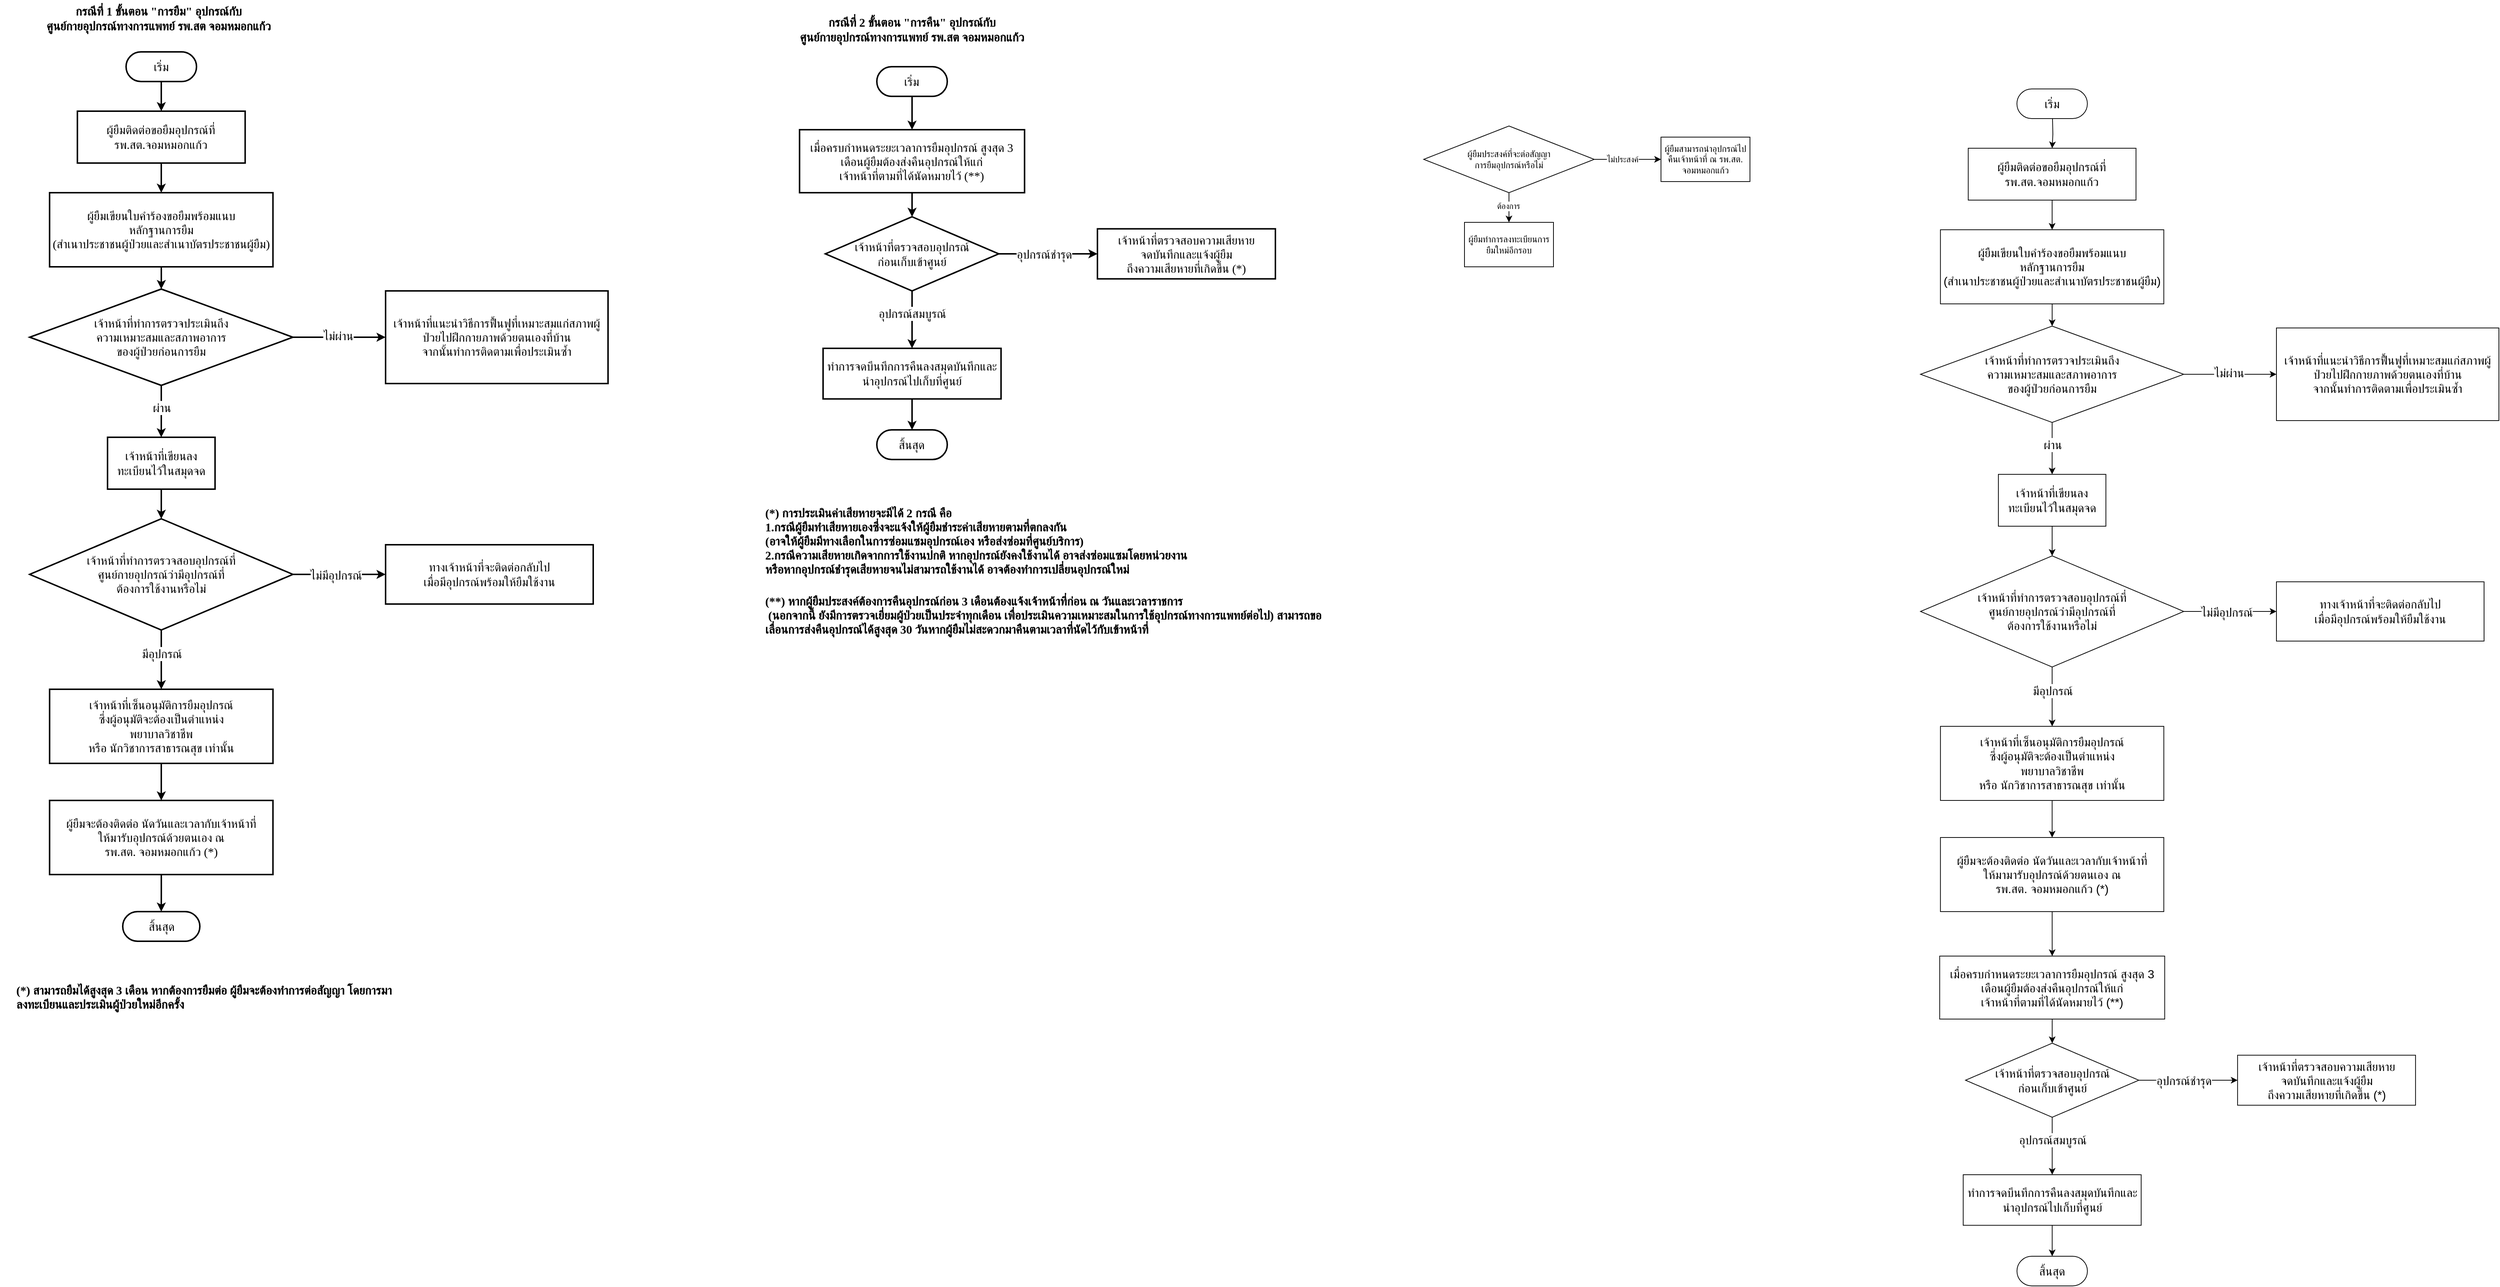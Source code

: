 <mxfile version="26.0.5">
  <diagram id="C5RBs43oDa-KdzZeNtuy" name="Page-1">
    <mxGraphModel dx="978" dy="527" grid="1" gridSize="10" guides="0" tooltips="1" connect="1" arrows="1" fold="1" page="1" pageScale="1" pageWidth="3937" pageHeight="3937" math="0" shadow="0">
      <root>
        <mxCell id="WIyWlLk6GJQsqaUBKTNV-0" />
        <mxCell id="WIyWlLk6GJQsqaUBKTNV-1" parent="WIyWlLk6GJQsqaUBKTNV-0" />
        <mxCell id="w91RFXMXkyerHTZb2JvK-15" value="" style="edgeStyle=orthogonalEdgeStyle;rounded=0;orthogonalLoop=1;jettySize=auto;html=1;spacing=2;fontSize=16;strokeWidth=2;fontStyle=0" parent="WIyWlLk6GJQsqaUBKTNV-1" source="w91RFXMXkyerHTZb2JvK-3" target="w91RFXMXkyerHTZb2JvK-6" edge="1">
          <mxGeometry relative="1" as="geometry" />
        </mxCell>
        <mxCell id="w91RFXMXkyerHTZb2JvK-3" value="&lt;font data-font-src=&quot;https://fonts.googleapis.com/css?family=Sarabun&quot; face=&quot;Sarabun&quot;&gt;&lt;span&gt;เริ่ม&lt;/span&gt;&lt;/font&gt;" style="html=1;dashed=0;whiteSpace=wrap;shape=mxgraph.dfd.start;fontSize=16;spacing=2;strokeWidth=2;fontStyle=0" parent="WIyWlLk6GJQsqaUBKTNV-1" vertex="1">
          <mxGeometry x="260.02" y="100" width="95" height="40" as="geometry" />
        </mxCell>
        <mxCell id="w91RFXMXkyerHTZb2JvK-16" value="" style="edgeStyle=orthogonalEdgeStyle;rounded=0;orthogonalLoop=1;jettySize=auto;html=1;spacing=2;fontSize=16;strokeWidth=2;fontStyle=0" parent="WIyWlLk6GJQsqaUBKTNV-1" source="w91RFXMXkyerHTZb2JvK-6" target="w91RFXMXkyerHTZb2JvK-7" edge="1">
          <mxGeometry relative="1" as="geometry" />
        </mxCell>
        <mxCell id="w91RFXMXkyerHTZb2JvK-6" value="&lt;font data-font-src=&quot;https://fonts.googleapis.com/css?family=Sarabun&quot; face=&quot;Sarabun&quot;&gt;&lt;span&gt;ผู้ยืมติดต่อขอยืมอุปกรณ์ที่&lt;/span&gt;&lt;/font&gt;&lt;div&gt;&lt;font data-font-src=&quot;https://fonts.googleapis.com/css?family=Sarabun&quot; face=&quot;Sarabun&quot;&gt;&lt;span&gt;รพ.สต.จอมหมอกแก้ว&lt;/span&gt;&lt;/font&gt;&lt;/div&gt;" style="rounded=0;whiteSpace=wrap;html=1;fontSize=16;spacing=2;strokeWidth=2;fontStyle=0" parent="WIyWlLk6GJQsqaUBKTNV-1" vertex="1">
          <mxGeometry x="194.37" y="180" width="226.25" height="70" as="geometry" />
        </mxCell>
        <mxCell id="w91RFXMXkyerHTZb2JvK-17" value="" style="edgeStyle=orthogonalEdgeStyle;rounded=0;orthogonalLoop=1;jettySize=auto;html=1;spacing=2;fontSize=16;strokeWidth=2;fontStyle=0" parent="WIyWlLk6GJQsqaUBKTNV-1" source="w91RFXMXkyerHTZb2JvK-7" target="w91RFXMXkyerHTZb2JvK-8" edge="1">
          <mxGeometry relative="1" as="geometry" />
        </mxCell>
        <mxCell id="w91RFXMXkyerHTZb2JvK-7" value="&lt;font data-font-src=&quot;https://fonts.googleapis.com/css?family=Sarabun&quot; face=&quot;Sarabun&quot;&gt;&lt;span&gt;ผู้ยืมเขียนใบคำร้องขอยืมพร้อมแนบ&lt;br&gt;หลักฐานการยืม&lt;/span&gt;&lt;/font&gt;&lt;div&gt;&lt;font data-font-src=&quot;https://fonts.googleapis.com/css?family=Sarabun&quot; face=&quot;Sarabun&quot;&gt;&lt;span&gt;(สำเนาประชาชนผู้ป่วยและสำเนาบัตรประชาชนผู้ยืม)&lt;/span&gt;&lt;/font&gt;&lt;/div&gt;" style="rounded=0;whiteSpace=wrap;html=1;fontSize=16;spacing=2;strokeWidth=2;fontStyle=0" parent="WIyWlLk6GJQsqaUBKTNV-1" vertex="1">
          <mxGeometry x="156.87" y="290" width="301.25" height="100" as="geometry" />
        </mxCell>
        <mxCell id="w91RFXMXkyerHTZb2JvK-18" value="" style="edgeStyle=orthogonalEdgeStyle;rounded=0;orthogonalLoop=1;jettySize=auto;html=1;spacing=2;fontSize=16;strokeWidth=2;fontStyle=0" parent="WIyWlLk6GJQsqaUBKTNV-1" source="w91RFXMXkyerHTZb2JvK-8" target="w91RFXMXkyerHTZb2JvK-9" edge="1">
          <mxGeometry relative="1" as="geometry" />
        </mxCell>
        <mxCell id="Gq7pANQXskhUeCgIyRuJ-11" value="&lt;span&gt;&lt;font data-font-src=&quot;https://fonts.googleapis.com/css?family=Sarabun&quot; face=&quot;Sarabun&quot;&gt;ผ่าน&lt;/font&gt;&lt;/span&gt;" style="edgeLabel;html=1;align=center;verticalAlign=middle;resizable=0;points=[];fontSize=16;spacing=2;fontStyle=0" parent="w91RFXMXkyerHTZb2JvK-18" vertex="1" connectable="0">
          <mxGeometry x="-0.466" y="1" relative="1" as="geometry">
            <mxPoint x="-1" y="11" as="offset" />
          </mxGeometry>
        </mxCell>
        <mxCell id="Gq7pANQXskhUeCgIyRuJ-9" value="" style="edgeStyle=orthogonalEdgeStyle;rounded=0;orthogonalLoop=1;jettySize=auto;html=1;spacing=2;fontSize=16;strokeWidth=2;fontStyle=0" parent="WIyWlLk6GJQsqaUBKTNV-1" source="w91RFXMXkyerHTZb2JvK-8" target="Gq7pANQXskhUeCgIyRuJ-8" edge="1">
          <mxGeometry relative="1" as="geometry" />
        </mxCell>
        <mxCell id="Gq7pANQXskhUeCgIyRuJ-10" value="&lt;font data-font-src=&quot;https://fonts.googleapis.com/css?family=Sarabun&quot; face=&quot;Sarabun&quot;&gt;&lt;span&gt;ไม่ผ่าน&lt;/span&gt;&lt;/font&gt;" style="edgeLabel;html=1;align=center;verticalAlign=middle;resizable=0;points=[];fontSize=16;spacing=2;fontStyle=0" parent="Gq7pANQXskhUeCgIyRuJ-9" vertex="1" connectable="0">
          <mxGeometry x="-0.021" y="2" relative="1" as="geometry">
            <mxPoint as="offset" />
          </mxGeometry>
        </mxCell>
        <mxCell id="w91RFXMXkyerHTZb2JvK-8" value="&lt;font data-font-src=&quot;https://fonts.googleapis.com/css?family=Sarabun&quot; face=&quot;Sarabun&quot;&gt;&lt;span&gt;เจ้าหน้าที่ทำการตรวจประเมินถึง&lt;br&gt;ความเหมาะสมและสภาพอาการ&lt;br&gt;ของผู้ป่วยก่อนการยืม&lt;/span&gt;&lt;/font&gt;" style="rhombus;whiteSpace=wrap;html=1;spacing=2;fontSize=16;strokeWidth=2;fontStyle=0" parent="WIyWlLk6GJQsqaUBKTNV-1" vertex="1">
          <mxGeometry x="130" y="420" width="355" height="130" as="geometry" />
        </mxCell>
        <mxCell id="w91RFXMXkyerHTZb2JvK-19" value="" style="edgeStyle=orthogonalEdgeStyle;rounded=0;orthogonalLoop=1;jettySize=auto;html=1;spacing=2;fontSize=16;strokeWidth=2;fontStyle=0" parent="WIyWlLk6GJQsqaUBKTNV-1" source="w91RFXMXkyerHTZb2JvK-9" target="w91RFXMXkyerHTZb2JvK-10" edge="1">
          <mxGeometry relative="1" as="geometry" />
        </mxCell>
        <mxCell id="w91RFXMXkyerHTZb2JvK-9" value="&lt;font data-font-src=&quot;https://fonts.googleapis.com/css?family=Sarabun&quot; face=&quot;Sarabun&quot;&gt;&lt;span&gt;เจ้าหน้าที่เขียนลงทะเบียนไว้ในสมุดจด&lt;/span&gt;&lt;/font&gt;" style="rounded=0;whiteSpace=wrap;html=1;spacing=2;fontSize=16;strokeWidth=2;fontStyle=0" parent="WIyWlLk6GJQsqaUBKTNV-1" vertex="1">
          <mxGeometry x="235.02" y="620" width="145" height="70" as="geometry" />
        </mxCell>
        <mxCell id="w91RFXMXkyerHTZb2JvK-20" value="" style="edgeStyle=orthogonalEdgeStyle;rounded=0;orthogonalLoop=1;jettySize=auto;html=1;spacing=2;fontSize=16;strokeWidth=2;fontStyle=0" parent="WIyWlLk6GJQsqaUBKTNV-1" source="w91RFXMXkyerHTZb2JvK-10" target="w91RFXMXkyerHTZb2JvK-11" edge="1">
          <mxGeometry relative="1" as="geometry" />
        </mxCell>
        <mxCell id="Gq7pANQXskhUeCgIyRuJ-12" value="&lt;font data-font-src=&quot;https://fonts.googleapis.com/css?family=Sarabun&quot; face=&quot;Sarabun&quot;&gt;&lt;span&gt;มีอุปกรณ์&lt;/span&gt;&lt;/font&gt;" style="edgeLabel;html=1;align=center;verticalAlign=middle;resizable=0;points=[];fontSize=16;spacing=2;fontStyle=0" parent="w91RFXMXkyerHTZb2JvK-20" vertex="1" connectable="0">
          <mxGeometry x="-0.207" relative="1" as="geometry">
            <mxPoint as="offset" />
          </mxGeometry>
        </mxCell>
        <mxCell id="Gq7pANQXskhUeCgIyRuJ-14" value="" style="edgeStyle=orthogonalEdgeStyle;rounded=0;orthogonalLoop=1;jettySize=auto;html=1;spacing=2;fontSize=16;strokeWidth=2;fontStyle=0" parent="WIyWlLk6GJQsqaUBKTNV-1" source="w91RFXMXkyerHTZb2JvK-10" target="Gq7pANQXskhUeCgIyRuJ-13" edge="1">
          <mxGeometry relative="1" as="geometry" />
        </mxCell>
        <mxCell id="Gq7pANQXskhUeCgIyRuJ-16" value="&lt;span&gt;&lt;font data-font-src=&quot;https://fonts.googleapis.com/css?family=Sarabun&quot; face=&quot;Sarabun&quot;&gt;ไม่มีอุปกรณ์&lt;/font&gt;&lt;/span&gt;" style="edgeLabel;html=1;align=center;verticalAlign=middle;resizable=0;points=[];fontSize=16;spacing=2;fontStyle=0" parent="Gq7pANQXskhUeCgIyRuJ-14" vertex="1" connectable="0">
          <mxGeometry x="-0.078" y="-1" relative="1" as="geometry">
            <mxPoint as="offset" />
          </mxGeometry>
        </mxCell>
        <mxCell id="w91RFXMXkyerHTZb2JvK-10" value="&lt;font data-font-src=&quot;https://fonts.googleapis.com/css?family=Sarabun&quot; face=&quot;Sarabun&quot;&gt;&lt;span&gt;เจ้าหน้าที่ทำการตรวจสอบอุปกรณ์ที่&lt;br&gt;ศูนย์กายอุปกรณ์ว่ามีอุปกรณ์ที่&lt;br&gt;ต้องการใช้งานหรือไม่&lt;/span&gt;&lt;/font&gt;" style="rhombus;whiteSpace=wrap;html=1;spacing=2;fontSize=16;strokeWidth=2;fontStyle=0" parent="WIyWlLk6GJQsqaUBKTNV-1" vertex="1">
          <mxGeometry x="130.02" y="730" width="355" height="150" as="geometry" />
        </mxCell>
        <mxCell id="w91RFXMXkyerHTZb2JvK-21" value="" style="edgeStyle=orthogonalEdgeStyle;rounded=0;orthogonalLoop=1;jettySize=auto;html=1;spacing=2;fontSize=16;strokeWidth=2;fontStyle=0" parent="WIyWlLk6GJQsqaUBKTNV-1" source="w91RFXMXkyerHTZb2JvK-11" target="w91RFXMXkyerHTZb2JvK-12" edge="1">
          <mxGeometry relative="1" as="geometry" />
        </mxCell>
        <mxCell id="w91RFXMXkyerHTZb2JvK-11" value="&lt;font data-font-src=&quot;https://fonts.googleapis.com/css?family=Sarabun&quot; face=&quot;Sarabun&quot;&gt;&lt;span&gt;เจ้าหน้าที่เซ็นอนุมัติการยืมอุปกรณ์&lt;br&gt;ซึ่งผู้อนุมัติจะต้องเป็นตำแหน่ง &lt;br&gt;พยาบาลวิชาชีพ&lt;br&gt;หรือ นักวิชาการสาธารณสุข เท่านั้น&lt;/span&gt;&lt;/font&gt;" style="rounded=0;whiteSpace=wrap;html=1;fontSize=16;spacing=2;strokeWidth=2;fontStyle=0" parent="WIyWlLk6GJQsqaUBKTNV-1" vertex="1">
          <mxGeometry x="156.89" y="960" width="301.25" height="100" as="geometry" />
        </mxCell>
        <mxCell id="w91RFXMXkyerHTZb2JvK-22" value="" style="edgeStyle=orthogonalEdgeStyle;rounded=0;orthogonalLoop=1;jettySize=auto;html=1;spacing=2;fontSize=16;strokeWidth=2;fontStyle=0" parent="WIyWlLk6GJQsqaUBKTNV-1" source="w91RFXMXkyerHTZb2JvK-12" target="w91RFXMXkyerHTZb2JvK-14" edge="1">
          <mxGeometry relative="1" as="geometry" />
        </mxCell>
        <mxCell id="w91RFXMXkyerHTZb2JvK-12" value="&lt;font data-font-src=&quot;https://fonts.googleapis.com/css?family=Sarabun&quot; face=&quot;Sarabun&quot;&gt;&lt;span&gt;ผู้ยืมจะต้องติดต่อ นัดวันและเวลากับเจ้าหน้าที่&lt;br&gt;ให้มารับอุปกรณ์ด้วยตนเอง ณ &lt;br&gt;รพ.สต. จอมหมอกแก้ว (*)&lt;/span&gt;&lt;/font&gt;" style="rounded=0;whiteSpace=wrap;html=1;fontSize=16;spacing=2;strokeWidth=2;fontStyle=0" parent="WIyWlLk6GJQsqaUBKTNV-1" vertex="1">
          <mxGeometry x="156.87" y="1110" width="301.25" height="100" as="geometry" />
        </mxCell>
        <mxCell id="w91RFXMXkyerHTZb2JvK-13" value="&lt;span style=&quot;font-size: 16px; font-style: normal; font-variant-ligatures: normal; font-variant-caps: normal; letter-spacing: normal; orphans: 2; text-align: center; text-indent: 0px; text-transform: none; widows: 2; word-spacing: 0px; -webkit-text-stroke-width: 0px; white-space: normal; text-decoration-thickness: initial; text-decoration-style: initial; text-decoration-color: initial; float: none; display: inline !important;&quot;&gt;&lt;font data-font-src=&quot;https://fonts.googleapis.com/css?family=Sarabun&quot; face=&quot;Sarabun&quot; style=&quot;&quot;&gt;&lt;b&gt;(*) สามารถยืมได้สูงสุด 3 เดือน หากต้องการยืมต่อ ผู้ยืมจะต้องทำการต่อสัญญา โดยการมาลงทะเบียนและประเมินผู้ป่วยใหม่อีกครั้ง&lt;/b&gt;&lt;/font&gt;&lt;/span&gt;" style="text;whiteSpace=wrap;html=1;" parent="WIyWlLk6GJQsqaUBKTNV-1" vertex="1">
          <mxGeometry x="110" y="1350" width="520" height="50" as="geometry" />
        </mxCell>
        <mxCell id="w91RFXMXkyerHTZb2JvK-14" value="&lt;font data-font-src=&quot;https://fonts.googleapis.com/css?family=Sarabun&quot; face=&quot;Sarabun&quot;&gt;&lt;span&gt;สิ้นสุด&lt;/span&gt;&lt;/font&gt;" style="html=1;dashed=0;whiteSpace=wrap;shape=mxgraph.dfd.start;spacing=2;fontSize=16;strokeWidth=2;fontStyle=0" parent="WIyWlLk6GJQsqaUBKTNV-1" vertex="1">
          <mxGeometry x="255.52" y="1260" width="104" height="40" as="geometry" />
        </mxCell>
        <mxCell id="w91RFXMXkyerHTZb2JvK-23" value="&lt;font style=&quot;font-size: 16px;&quot; data-font-src=&quot;https://fonts.googleapis.com/css?family=Sarabun&quot; face=&quot;Sarabun&quot;&gt;&lt;b style=&quot;&quot;&gt;กรณีที่ 1 ขั้นตอน &quot;การยืม&quot; อุปกรณ์กับ&lt;br&gt;ศูนย์กายอุปกรณ์ทางการแพทย์ รพ.สต จอมหมอกแก้ว&lt;/b&gt;&lt;/font&gt;" style="text;html=1;align=center;verticalAlign=middle;whiteSpace=wrap;rounded=0;" parent="WIyWlLk6GJQsqaUBKTNV-1" vertex="1">
          <mxGeometry x="90" y="30" width="427.51" height="50" as="geometry" />
        </mxCell>
        <mxCell id="Gq7pANQXskhUeCgIyRuJ-0" value="กรณีที่ 2 ขั้นตอน &quot;การคืน&quot; อุปกรณ์กับ&lt;br&gt;ศูนย์กายอุปกรณ์ทางการแพทย์ รพ.สต จอมหมอกแก้ว" style="text;html=1;align=center;verticalAlign=middle;whiteSpace=wrap;rounded=0;fontFamily=Sarabun;fontSource=https%3A%2F%2Ffonts.googleapis.com%2Fcss%3Ffamily%3DSarabun;fontStyle=1;fontSize=16;" parent="WIyWlLk6GJQsqaUBKTNV-1" vertex="1">
          <mxGeometry x="1100" y="50" width="440" height="40" as="geometry" />
        </mxCell>
        <mxCell id="Gq7pANQXskhUeCgIyRuJ-17" value="" style="edgeStyle=orthogonalEdgeStyle;rounded=0;orthogonalLoop=1;jettySize=auto;html=1;fontFamily=Sarabun;fontSource=https%3A%2F%2Ffonts.googleapis.com%2Fcss%3Ffamily%3DSarabun;fontSize=16;strokeWidth=2;" parent="WIyWlLk6GJQsqaUBKTNV-1" source="Gq7pANQXskhUeCgIyRuJ-1" target="Gq7pANQXskhUeCgIyRuJ-3" edge="1">
          <mxGeometry relative="1" as="geometry" />
        </mxCell>
        <mxCell id="Gq7pANQXskhUeCgIyRuJ-1" value="&lt;font&gt;เริ่ม&lt;/font&gt;" style="html=1;dashed=0;whiteSpace=wrap;shape=mxgraph.dfd.start;fontFamily=Sarabun;fontSource=https%3A%2F%2Ffonts.googleapis.com%2Fcss%3Ffamily%3DSarabun;fontSize=16;strokeWidth=2;" parent="WIyWlLk6GJQsqaUBKTNV-1" vertex="1">
          <mxGeometry x="1272.49" y="120" width="95" height="40" as="geometry" />
        </mxCell>
        <mxCell id="Gq7pANQXskhUeCgIyRuJ-18" value="" style="edgeStyle=orthogonalEdgeStyle;rounded=0;orthogonalLoop=1;jettySize=auto;html=1;fontFamily=Sarabun;fontSource=https%3A%2F%2Ffonts.googleapis.com%2Fcss%3Ffamily%3DSarabun;fontSize=16;strokeWidth=2;" parent="WIyWlLk6GJQsqaUBKTNV-1" source="Gq7pANQXskhUeCgIyRuJ-3" target="Gq7pANQXskhUeCgIyRuJ-4" edge="1">
          <mxGeometry relative="1" as="geometry" />
        </mxCell>
        <mxCell id="Gq7pANQXskhUeCgIyRuJ-3" value="เมื่อครบกำหนดระยะเวลาการยืมอุปกรณ์ สูงสุด 3 เดือนผู้ยืมต้องส่งคืนอุปกรณ์ให้แก่&lt;br&gt;เจ้าหน้าที่ตามที่ได้นัดหมายไว้ (**)" style="rounded=0;whiteSpace=wrap;html=1;fontSize=16;fontFamily=Sarabun;fontSource=https%3A%2F%2Ffonts.googleapis.com%2Fcss%3Ffamily%3DSarabun;strokeWidth=2;" parent="WIyWlLk6GJQsqaUBKTNV-1" vertex="1">
          <mxGeometry x="1168.28" y="205" width="303.44" height="85" as="geometry" />
        </mxCell>
        <mxCell id="Gq7pANQXskhUeCgIyRuJ-19" value="" style="edgeStyle=orthogonalEdgeStyle;rounded=0;orthogonalLoop=1;jettySize=auto;html=1;fontFamily=Sarabun;fontSource=https%3A%2F%2Ffonts.googleapis.com%2Fcss%3Ffamily%3DSarabun;fontSize=16;strokeWidth=2;" parent="WIyWlLk6GJQsqaUBKTNV-1" source="Gq7pANQXskhUeCgIyRuJ-4" target="Gq7pANQXskhUeCgIyRuJ-7" edge="1">
          <mxGeometry relative="1" as="geometry" />
        </mxCell>
        <mxCell id="Gq7pANQXskhUeCgIyRuJ-20" value="อุปกรณ์ชำรุด" style="edgeLabel;html=1;align=center;verticalAlign=middle;resizable=0;points=[];fontSize=16;fontFamily=Sarabun;fontSource=https%3A%2F%2Ffonts.googleapis.com%2Fcss%3Ffamily%3DSarabun;" parent="Gq7pANQXskhUeCgIyRuJ-19" vertex="1" connectable="0">
          <mxGeometry x="-0.089" relative="1" as="geometry">
            <mxPoint as="offset" />
          </mxGeometry>
        </mxCell>
        <mxCell id="Gq7pANQXskhUeCgIyRuJ-23" value="" style="edgeStyle=orthogonalEdgeStyle;rounded=0;orthogonalLoop=1;jettySize=auto;html=1;fontFamily=Sarabun;fontSource=https%3A%2F%2Ffonts.googleapis.com%2Fcss%3Ffamily%3DSarabun;fontSize=16;strokeWidth=2;" parent="WIyWlLk6GJQsqaUBKTNV-1" source="Gq7pANQXskhUeCgIyRuJ-4" target="Gq7pANQXskhUeCgIyRuJ-22" edge="1">
          <mxGeometry relative="1" as="geometry" />
        </mxCell>
        <mxCell id="Gq7pANQXskhUeCgIyRuJ-24" value="อุปกรณ์สมบูรณ์" style="edgeLabel;html=1;align=center;verticalAlign=middle;resizable=0;points=[];fontSize=16;fontFamily=Sarabun;fontSource=https%3A%2F%2Ffonts.googleapis.com%2Fcss%3Ffamily%3DSarabun;" parent="Gq7pANQXskhUeCgIyRuJ-23" vertex="1" connectable="0">
          <mxGeometry x="-0.324" relative="1" as="geometry">
            <mxPoint y="4" as="offset" />
          </mxGeometry>
        </mxCell>
        <mxCell id="Gq7pANQXskhUeCgIyRuJ-4" value="เจ้าหน้าที่ตรวจสอบอุปกรณ์&lt;br&gt;ก่อนเก็บเข้าศูนย์" style="rhombus;whiteSpace=wrap;html=1;fontSize=16;fontFamily=Sarabun;fontSource=https%3A%2F%2Ffonts.googleapis.com%2Fcss%3Ffamily%3DSarabun;strokeWidth=2;" parent="WIyWlLk6GJQsqaUBKTNV-1" vertex="1">
          <mxGeometry x="1203.12" y="322.5" width="233.76" height="100" as="geometry" />
        </mxCell>
        <mxCell id="Gq7pANQXskhUeCgIyRuJ-7" value="เจ้าหน้าที่ตรวจสอบความเสียหาย&lt;br&gt;จดบันทึกและแจ้งผู้ยืม&lt;br&gt;ถึงความเสียหายที่เกิดขึ้น (*)" style="rounded=0;whiteSpace=wrap;html=1;fontSize=16;fontFamily=Sarabun;fontSource=https%3A%2F%2Ffonts.googleapis.com%2Fcss%3Ffamily%3DSarabun;strokeWidth=2;" parent="WIyWlLk6GJQsqaUBKTNV-1" vertex="1">
          <mxGeometry x="1570" y="338.75" width="240" height="67.5" as="geometry" />
        </mxCell>
        <mxCell id="Gq7pANQXskhUeCgIyRuJ-8" value="&lt;font face=&quot;Sarabun&quot;&gt;&lt;span&gt;เจ้าหน้าที่แนะนำวิธีการฟื้นฟูที่เหมาะสมแก่สภาพผู้ป่วยไปฝึกกายภาพด้วยตนเองที่บ้าน&lt;/span&gt;&lt;/font&gt;&lt;div&gt;&lt;font face=&quot;Sarabun&quot;&gt;&lt;span&gt;จากนั้นทำการติดตามเพื่อประเมินซ้ำ&lt;/span&gt;&lt;/font&gt;&lt;/div&gt;" style="rounded=0;whiteSpace=wrap;html=1;spacing=2;fontSize=16;strokeWidth=2;fontStyle=0" parent="WIyWlLk6GJQsqaUBKTNV-1" vertex="1">
          <mxGeometry x="610" y="422.5" width="300" height="125" as="geometry" />
        </mxCell>
        <mxCell id="Gq7pANQXskhUeCgIyRuJ-13" value="&lt;font data-font-src=&quot;https://fonts.googleapis.com/css?family=Sarabun&quot; face=&quot;Sarabun&quot;&gt;&lt;span&gt;ทางเจ้าหน้าที่จะติดต่อกลับไป&lt;br&gt;เมื่อมีอุปกรณ์พร้อมให้ยืมใช้งาน&lt;/span&gt;&lt;/font&gt;" style="rounded=0;whiteSpace=wrap;html=1;spacing=2;fontSize=16;strokeWidth=2;fontStyle=0" parent="WIyWlLk6GJQsqaUBKTNV-1" vertex="1">
          <mxGeometry x="610" y="765" width="280" height="80" as="geometry" />
        </mxCell>
        <mxCell id="Gq7pANQXskhUeCgIyRuJ-21" value="&lt;font&gt;(*) การประเมินค่าเสียหายจะมีได้ 2 กรณี คือ &lt;br&gt;1.กรณีผู้ยืมทำเสียหายเองซึ่งจะแจ้งให้ผู้ยืมชำระค่าเสียหายตามที่ตกลงกัน &lt;br&gt;(อาจให้ผู้ยืมมีทางเลือกในการซ่อมแซมอุปกรณ์เอง หรือส่งซ่อมที่ศูนย์บริการ)&lt;/font&gt;&lt;div&gt;&lt;font&gt;2.กรณีความเสียหายเกิดจากการใช้งานปกติ&amp;nbsp;หากอุปกรณ์ยังคงใช้งานได้ อาจส่งซ่อมแซมโดยหน่วยงาน &lt;br&gt;หรือหากอุปกรณ์ชำรุดเสียหายจนไม่สามารถใช้งานได้ อาจต้องทำการเปลี่ยนอุปกรณ์ใหม่&amp;nbsp;&lt;/font&gt;&lt;/div&gt;" style="text;html=1;align=left;verticalAlign=middle;whiteSpace=wrap;rounded=0;fontFamily=Sarabun;fontSource=https%3A%2F%2Ffonts.googleapis.com%2Fcss%3Ffamily%3DSarabun;fontStyle=1;fontSize=16;" parent="WIyWlLk6GJQsqaUBKTNV-1" vertex="1">
          <mxGeometry x="1120" y="700" width="670" height="120" as="geometry" />
        </mxCell>
        <mxCell id="Gq7pANQXskhUeCgIyRuJ-26" value="" style="edgeStyle=orthogonalEdgeStyle;rounded=0;orthogonalLoop=1;jettySize=auto;html=1;fontFamily=Sarabun;fontSource=https%3A%2F%2Ffonts.googleapis.com%2Fcss%3Ffamily%3DSarabun;fontSize=16;strokeWidth=2;" parent="WIyWlLk6GJQsqaUBKTNV-1" source="Gq7pANQXskhUeCgIyRuJ-22" target="Gq7pANQXskhUeCgIyRuJ-25" edge="1">
          <mxGeometry relative="1" as="geometry" />
        </mxCell>
        <mxCell id="Gq7pANQXskhUeCgIyRuJ-22" value="ทำการจดบึนทึกการคืนลงสมุดบันทึกและนำอุปกรณ์ไปเก็บที่ศูนย์" style="rounded=0;whiteSpace=wrap;html=1;fontSize=16;fontFamily=Sarabun;fontSource=https%3A%2F%2Ffonts.googleapis.com%2Fcss%3Ffamily%3DSarabun;strokeWidth=2;" parent="WIyWlLk6GJQsqaUBKTNV-1" vertex="1">
          <mxGeometry x="1200" y="500" width="240" height="68.26" as="geometry" />
        </mxCell>
        <mxCell id="Gq7pANQXskhUeCgIyRuJ-25" value="&lt;font&gt;สิ้นสุด&lt;/font&gt;" style="html=1;dashed=0;whiteSpace=wrap;shape=mxgraph.dfd.start;fontFamily=Sarabun;fontSource=https%3A%2F%2Ffonts.googleapis.com%2Fcss%3Ffamily%3DSarabun;fontSize=16;strokeWidth=2;" parent="WIyWlLk6GJQsqaUBKTNV-1" vertex="1">
          <mxGeometry x="1272.49" y="610" width="95" height="40" as="geometry" />
        </mxCell>
        <mxCell id="ooGsEa1KeA06Juk-TKVE-1" value="&lt;span&gt;(**) หากผู้ยืมประสงค์ต้องการคืนอุปกรณ์ก่อน 3 เดือนต้องแจ้งเจ้าหน้าที่ก่อน ณ วันและเวลาราชการ&lt;br&gt;&lt;/span&gt;&lt;span style=&quot;background-color: transparent; color: light-dark(rgb(0, 0, 0), rgb(255, 255, 255));&quot;&gt;&amp;nbsp;(&lt;/span&gt;&lt;span&gt;นอกจากนี้ ยังมีการตรวจเยี่ยมผู้ป่วยเป็นประจำทุกเดือน เพื่อประเมินความเหมาะสมในการใช้อุปกรณ์ทางการแพทย์ต่อไป&lt;/span&gt;&lt;span style=&quot;background-color: transparent; color: light-dark(rgb(0, 0, 0), rgb(255, 255, 255));&quot;&gt;) สามารถขอเลื่อนการส่งคืนอุปกรณ์ได้สูงสุด 30 วันหากผู้ยืมไม่สะดวกมาคืนตามเวลาที่นัดไว้กับเข้าหน้าที่&lt;/span&gt;" style="text;html=1;align=left;verticalAlign=middle;whiteSpace=wrap;rounded=0;fontFamily=Sarabun;fontSource=https%3A%2F%2Ffonts.googleapis.com%2Fcss%3Ffamily%3DSarabun;fontStyle=1;fontSize=16;" parent="WIyWlLk6GJQsqaUBKTNV-1" vertex="1">
          <mxGeometry x="1120" y="820" width="760" height="80" as="geometry" />
        </mxCell>
        <mxCell id="ooGsEa1KeA06Juk-TKVE-11" value="" style="edgeStyle=orthogonalEdgeStyle;rounded=0;orthogonalLoop=1;jettySize=auto;html=1;" parent="WIyWlLk6GJQsqaUBKTNV-1" source="ooGsEa1KeA06Juk-TKVE-8" target="ooGsEa1KeA06Juk-TKVE-9" edge="1">
          <mxGeometry relative="1" as="geometry" />
        </mxCell>
        <mxCell id="ooGsEa1KeA06Juk-TKVE-13" value="ไม่ประสงค์" style="edgeLabel;html=1;align=center;verticalAlign=middle;resizable=0;points=[];" parent="ooGsEa1KeA06Juk-TKVE-11" vertex="1" connectable="0">
          <mxGeometry x="-0.165" relative="1" as="geometry">
            <mxPoint as="offset" />
          </mxGeometry>
        </mxCell>
        <mxCell id="ooGsEa1KeA06Juk-TKVE-12" value="" style="edgeStyle=orthogonalEdgeStyle;rounded=0;orthogonalLoop=1;jettySize=auto;html=1;" parent="WIyWlLk6GJQsqaUBKTNV-1" source="ooGsEa1KeA06Juk-TKVE-8" target="ooGsEa1KeA06Juk-TKVE-10" edge="1">
          <mxGeometry relative="1" as="geometry" />
        </mxCell>
        <mxCell id="ooGsEa1KeA06Juk-TKVE-14" value="ต้องการ" style="edgeLabel;html=1;align=center;verticalAlign=middle;resizable=0;points=[];" parent="ooGsEa1KeA06Juk-TKVE-12" vertex="1" connectable="0">
          <mxGeometry x="-0.126" y="-1" relative="1" as="geometry">
            <mxPoint as="offset" />
          </mxGeometry>
        </mxCell>
        <mxCell id="ooGsEa1KeA06Juk-TKVE-8" value="ผู้ยืมประสงค์ที่จะต่อสัญญา&lt;br&gt;การยืมอุปกรณ์หรือไม่" style="rhombus;whiteSpace=wrap;html=1;" parent="WIyWlLk6GJQsqaUBKTNV-1" vertex="1">
          <mxGeometry x="2010" y="200" width="230" height="90" as="geometry" />
        </mxCell>
        <mxCell id="ooGsEa1KeA06Juk-TKVE-9" value="ผู้ยืมสามารถนำอุปกรณ์ไปคืนเจ้าหน้าที่ ณ รพ.สต. จอมหมอกแก้ว" style="rounded=0;whiteSpace=wrap;html=1;" parent="WIyWlLk6GJQsqaUBKTNV-1" vertex="1">
          <mxGeometry x="2330" y="215" width="120" height="60" as="geometry" />
        </mxCell>
        <mxCell id="ooGsEa1KeA06Juk-TKVE-10" value="ผู้ยืมทำการลงทะเบียนการยืมใหม่อีกรอบ" style="rounded=0;whiteSpace=wrap;html=1;" parent="WIyWlLk6GJQsqaUBKTNV-1" vertex="1">
          <mxGeometry x="2065" y="330" width="120" height="60" as="geometry" />
        </mxCell>
        <mxCell id="ooGsEa1KeA06Juk-TKVE-37" value="" style="edgeStyle=orthogonalEdgeStyle;rounded=0;orthogonalLoop=1;jettySize=auto;html=1;" parent="WIyWlLk6GJQsqaUBKTNV-1" target="ooGsEa1KeA06Juk-TKVE-39" edge="1">
          <mxGeometry relative="1" as="geometry">
            <mxPoint x="2858" y="190" as="sourcePoint" />
          </mxGeometry>
        </mxCell>
        <mxCell id="ooGsEa1KeA06Juk-TKVE-38" value="" style="edgeStyle=orthogonalEdgeStyle;rounded=0;orthogonalLoop=1;jettySize=auto;html=1;" parent="WIyWlLk6GJQsqaUBKTNV-1" source="ooGsEa1KeA06Juk-TKVE-39" target="ooGsEa1KeA06Juk-TKVE-41" edge="1">
          <mxGeometry relative="1" as="geometry" />
        </mxCell>
        <mxCell id="ooGsEa1KeA06Juk-TKVE-39" value="ผู้ยืมติดต่อขอยืมอุปกรณ์ที่&lt;div&gt;รพ.สต.จอมหมอกแก้ว&lt;/div&gt;" style="rounded=0;whiteSpace=wrap;html=1;fontSize=16;" parent="WIyWlLk6GJQsqaUBKTNV-1" vertex="1">
          <mxGeometry x="2744.37" y="230" width="226.25" height="70" as="geometry" />
        </mxCell>
        <mxCell id="ooGsEa1KeA06Juk-TKVE-40" value="" style="edgeStyle=orthogonalEdgeStyle;rounded=0;orthogonalLoop=1;jettySize=auto;html=1;" parent="WIyWlLk6GJQsqaUBKTNV-1" source="ooGsEa1KeA06Juk-TKVE-41" target="ooGsEa1KeA06Juk-TKVE-46" edge="1">
          <mxGeometry relative="1" as="geometry" />
        </mxCell>
        <mxCell id="ooGsEa1KeA06Juk-TKVE-41" value="ผู้ยืมเขียนใบคำร้องขอยืมพร้อมแนบ&lt;br&gt;หลักฐานการยืม&lt;div&gt;(สำเนาประชาชนผู้ป่วยและสำเนาบัตรประชาชนผู้ยืม)&lt;/div&gt;" style="rounded=0;whiteSpace=wrap;html=1;fontSize=16;" parent="WIyWlLk6GJQsqaUBKTNV-1" vertex="1">
          <mxGeometry x="2706.87" y="340" width="301.25" height="100" as="geometry" />
        </mxCell>
        <mxCell id="ooGsEa1KeA06Juk-TKVE-42" value="" style="edgeStyle=orthogonalEdgeStyle;rounded=0;orthogonalLoop=1;jettySize=auto;html=1;" parent="WIyWlLk6GJQsqaUBKTNV-1" source="ooGsEa1KeA06Juk-TKVE-46" target="ooGsEa1KeA06Juk-TKVE-48" edge="1">
          <mxGeometry relative="1" as="geometry" />
        </mxCell>
        <mxCell id="ooGsEa1KeA06Juk-TKVE-43" value="ผ่าน" style="edgeLabel;html=1;align=center;verticalAlign=middle;resizable=0;points=[];fontSize=16;" parent="ooGsEa1KeA06Juk-TKVE-42" vertex="1" connectable="0">
          <mxGeometry x="-0.466" y="1" relative="1" as="geometry">
            <mxPoint x="-1" y="11" as="offset" />
          </mxGeometry>
        </mxCell>
        <mxCell id="ooGsEa1KeA06Juk-TKVE-44" value="" style="edgeStyle=orthogonalEdgeStyle;rounded=0;orthogonalLoop=1;jettySize=auto;html=1;" parent="WIyWlLk6GJQsqaUBKTNV-1" source="ooGsEa1KeA06Juk-TKVE-46" target="ooGsEa1KeA06Juk-TKVE-57" edge="1">
          <mxGeometry relative="1" as="geometry" />
        </mxCell>
        <mxCell id="ooGsEa1KeA06Juk-TKVE-45" value="ไม่ผ่าน" style="edgeLabel;html=1;align=center;verticalAlign=middle;resizable=0;points=[];fontSize=16;" parent="ooGsEa1KeA06Juk-TKVE-44" vertex="1" connectable="0">
          <mxGeometry x="-0.021" y="2" relative="1" as="geometry">
            <mxPoint as="offset" />
          </mxGeometry>
        </mxCell>
        <mxCell id="ooGsEa1KeA06Juk-TKVE-46" value="&lt;font style=&quot;font-size: 16px;&quot;&gt;เจ้าหน้าที่ทำการตรวจประเมินถึง&lt;br&gt;ความเหมาะสมและสภาพอาการ&lt;br&gt;ของผู้ป่วยก่อนการยืม&lt;/font&gt;" style="rhombus;whiteSpace=wrap;html=1;" parent="WIyWlLk6GJQsqaUBKTNV-1" vertex="1">
          <mxGeometry x="2680" y="470" width="355" height="130" as="geometry" />
        </mxCell>
        <mxCell id="ooGsEa1KeA06Juk-TKVE-47" value="" style="edgeStyle=orthogonalEdgeStyle;rounded=0;orthogonalLoop=1;jettySize=auto;html=1;" parent="WIyWlLk6GJQsqaUBKTNV-1" source="ooGsEa1KeA06Juk-TKVE-48" target="ooGsEa1KeA06Juk-TKVE-53" edge="1">
          <mxGeometry relative="1" as="geometry" />
        </mxCell>
        <mxCell id="ooGsEa1KeA06Juk-TKVE-48" value="&lt;font style=&quot;font-size: 16px;&quot;&gt;เจ้าหน้าที่เขียนลงทะเบียนไว้ในสมุดจด&lt;/font&gt;" style="rounded=0;whiteSpace=wrap;html=1;" parent="WIyWlLk6GJQsqaUBKTNV-1" vertex="1">
          <mxGeometry x="2785.02" y="670" width="145" height="70" as="geometry" />
        </mxCell>
        <mxCell id="ooGsEa1KeA06Juk-TKVE-49" value="" style="edgeStyle=orthogonalEdgeStyle;rounded=0;orthogonalLoop=1;jettySize=auto;html=1;" parent="WIyWlLk6GJQsqaUBKTNV-1" source="ooGsEa1KeA06Juk-TKVE-53" target="ooGsEa1KeA06Juk-TKVE-55" edge="1">
          <mxGeometry relative="1" as="geometry" />
        </mxCell>
        <mxCell id="ooGsEa1KeA06Juk-TKVE-50" value="มีอุปกรณ์" style="edgeLabel;html=1;align=center;verticalAlign=middle;resizable=0;points=[];fontSize=16;" parent="ooGsEa1KeA06Juk-TKVE-49" vertex="1" connectable="0">
          <mxGeometry x="-0.207" relative="1" as="geometry">
            <mxPoint as="offset" />
          </mxGeometry>
        </mxCell>
        <mxCell id="ooGsEa1KeA06Juk-TKVE-51" value="" style="edgeStyle=orthogonalEdgeStyle;rounded=0;orthogonalLoop=1;jettySize=auto;html=1;" parent="WIyWlLk6GJQsqaUBKTNV-1" source="ooGsEa1KeA06Juk-TKVE-53" target="ooGsEa1KeA06Juk-TKVE-58" edge="1">
          <mxGeometry relative="1" as="geometry" />
        </mxCell>
        <mxCell id="ooGsEa1KeA06Juk-TKVE-52" value="ไม่มีอุปกรณ์" style="edgeLabel;html=1;align=center;verticalAlign=middle;resizable=0;points=[];fontSize=16;" parent="ooGsEa1KeA06Juk-TKVE-51" vertex="1" connectable="0">
          <mxGeometry x="-0.078" y="-1" relative="1" as="geometry">
            <mxPoint as="offset" />
          </mxGeometry>
        </mxCell>
        <mxCell id="ooGsEa1KeA06Juk-TKVE-53" value="&lt;font style=&quot;font-size: 16px;&quot;&gt;เจ้าหน้าที่ทำการตรวจสอบอุปกรณ์ที่&lt;br&gt;ศูนย์กายอุปกรณ์ว่ามีอุปกรณ์ที่&lt;br&gt;ต้องการใช้งานหรือไม่&lt;/font&gt;" style="rhombus;whiteSpace=wrap;html=1;" parent="WIyWlLk6GJQsqaUBKTNV-1" vertex="1">
          <mxGeometry x="2680.02" y="780" width="355" height="150" as="geometry" />
        </mxCell>
        <mxCell id="ooGsEa1KeA06Juk-TKVE-54" value="" style="edgeStyle=orthogonalEdgeStyle;rounded=0;orthogonalLoop=1;jettySize=auto;html=1;" parent="WIyWlLk6GJQsqaUBKTNV-1" source="ooGsEa1KeA06Juk-TKVE-55" target="ooGsEa1KeA06Juk-TKVE-56" edge="1">
          <mxGeometry relative="1" as="geometry" />
        </mxCell>
        <mxCell id="ooGsEa1KeA06Juk-TKVE-55" value="เจ้าหน้าที่เซ็นอนุมัติการยืมอุปกรณ์&lt;br&gt;ซึ่งผู้อนุมัติจะต้องเป็นตำแหน่ง &lt;br&gt;พยาบาลวิชาชีพ&lt;br&gt;หรือ นักวิชาการสาธารณสุข เท่านั้น" style="rounded=0;whiteSpace=wrap;html=1;fontSize=16;" parent="WIyWlLk6GJQsqaUBKTNV-1" vertex="1">
          <mxGeometry x="2706.89" y="1010" width="301.25" height="100" as="geometry" />
        </mxCell>
        <mxCell id="ooGsEa1KeA06Juk-TKVE-71" value="" style="edgeStyle=orthogonalEdgeStyle;rounded=0;orthogonalLoop=1;jettySize=auto;html=1;" parent="WIyWlLk6GJQsqaUBKTNV-1" source="ooGsEa1KeA06Juk-TKVE-56" target="ooGsEa1KeA06Juk-TKVE-61" edge="1">
          <mxGeometry relative="1" as="geometry" />
        </mxCell>
        <mxCell id="ooGsEa1KeA06Juk-TKVE-56" value="ผู้ยืมจะต้องติดต่อ นัดวันและเวลากับเจ้าหน้าที่&lt;br&gt;ให้มามารับอุปกรณ์ด้วยตนเอง ณ &lt;br&gt;รพ.สต. จอมหมอกแก้ว (*)" style="rounded=0;whiteSpace=wrap;html=1;fontSize=16;" parent="WIyWlLk6GJQsqaUBKTNV-1" vertex="1">
          <mxGeometry x="2706.87" y="1160" width="301.25" height="100" as="geometry" />
        </mxCell>
        <mxCell id="ooGsEa1KeA06Juk-TKVE-57" value="&lt;font style=&quot;font-size: 16px;&quot;&gt;เจ้าหน้าที่แนะนำวิธีการฟื้นฟูที่เหมาะสมแก่สภาพผู้ป่วยไปฝึกกายภาพด้วยตนเองที่บ้าน&lt;/font&gt;&lt;div&gt;&lt;font style=&quot;font-size: 16px;&quot;&gt;จากนั้นทำการติดตามเพื่อประเมินซ้ำ&lt;/font&gt;&lt;/div&gt;" style="rounded=0;whiteSpace=wrap;html=1;" parent="WIyWlLk6GJQsqaUBKTNV-1" vertex="1">
          <mxGeometry x="3160" y="472.5" width="300" height="125" as="geometry" />
        </mxCell>
        <mxCell id="ooGsEa1KeA06Juk-TKVE-58" value="&lt;font style=&quot;font-size: 16px;&quot;&gt;ทางเจ้าหน้าที่จะติดต่อกลับไป&lt;br&gt;เมื่อมีอุปกรณ์พร้อมให้ยืมใช้งาน&lt;/font&gt;" style="rounded=0;whiteSpace=wrap;html=1;" parent="WIyWlLk6GJQsqaUBKTNV-1" vertex="1">
          <mxGeometry x="3160" y="815" width="280" height="80" as="geometry" />
        </mxCell>
        <mxCell id="ooGsEa1KeA06Juk-TKVE-59" value="เริ่ม" style="html=1;dashed=0;whiteSpace=wrap;shape=mxgraph.dfd.start;fontSize=16;" parent="WIyWlLk6GJQsqaUBKTNV-1" vertex="1">
          <mxGeometry x="2810.02" y="150" width="95" height="40" as="geometry" />
        </mxCell>
        <mxCell id="ooGsEa1KeA06Juk-TKVE-60" value="" style="edgeStyle=orthogonalEdgeStyle;rounded=0;orthogonalLoop=1;jettySize=auto;html=1;" parent="WIyWlLk6GJQsqaUBKTNV-1" source="ooGsEa1KeA06Juk-TKVE-61" target="ooGsEa1KeA06Juk-TKVE-66" edge="1">
          <mxGeometry relative="1" as="geometry" />
        </mxCell>
        <mxCell id="ooGsEa1KeA06Juk-TKVE-61" value="เมื่อครบกำหนดระยะเวลาการยืมอุปกรณ์ สูงสุด 3 เดือนผู้ยืมต้องส่งคืนอุปกรณ์ให้แก่&lt;br&gt;เจ้าหน้าที่ตามที่ได้นัดหมายไว้ (**)" style="rounded=0;whiteSpace=wrap;html=1;fontSize=16;" parent="WIyWlLk6GJQsqaUBKTNV-1" vertex="1">
          <mxGeometry x="2705.87" y="1320" width="303.44" height="85" as="geometry" />
        </mxCell>
        <mxCell id="ooGsEa1KeA06Juk-TKVE-62" value="" style="edgeStyle=orthogonalEdgeStyle;rounded=0;orthogonalLoop=1;jettySize=auto;html=1;" parent="WIyWlLk6GJQsqaUBKTNV-1" source="ooGsEa1KeA06Juk-TKVE-66" target="ooGsEa1KeA06Juk-TKVE-67" edge="1">
          <mxGeometry relative="1" as="geometry" />
        </mxCell>
        <mxCell id="ooGsEa1KeA06Juk-TKVE-63" value="อุปกรณ์ชำรุด" style="edgeLabel;html=1;align=center;verticalAlign=middle;resizable=0;points=[];fontSize=16;" parent="ooGsEa1KeA06Juk-TKVE-62" vertex="1" connectable="0">
          <mxGeometry x="-0.089" relative="1" as="geometry">
            <mxPoint as="offset" />
          </mxGeometry>
        </mxCell>
        <mxCell id="ooGsEa1KeA06Juk-TKVE-64" value="" style="edgeStyle=orthogonalEdgeStyle;rounded=0;orthogonalLoop=1;jettySize=auto;html=1;" parent="WIyWlLk6GJQsqaUBKTNV-1" source="ooGsEa1KeA06Juk-TKVE-66" target="ooGsEa1KeA06Juk-TKVE-69" edge="1">
          <mxGeometry relative="1" as="geometry" />
        </mxCell>
        <mxCell id="ooGsEa1KeA06Juk-TKVE-65" value="อุปกรณ์สมบูรณ์" style="edgeLabel;html=1;align=center;verticalAlign=middle;resizable=0;points=[];fontSize=16;" parent="ooGsEa1KeA06Juk-TKVE-64" vertex="1" connectable="0">
          <mxGeometry x="-0.324" relative="1" as="geometry">
            <mxPoint y="4" as="offset" />
          </mxGeometry>
        </mxCell>
        <mxCell id="ooGsEa1KeA06Juk-TKVE-66" value="เจ้าหน้าที่ตรวจสอบอุปกรณ์&lt;br&gt;ก่อนเก็บเข้าศูนย์" style="rhombus;whiteSpace=wrap;html=1;fontSize=16;" parent="WIyWlLk6GJQsqaUBKTNV-1" vertex="1">
          <mxGeometry x="2740.71" y="1437.5" width="233.76" height="100" as="geometry" />
        </mxCell>
        <mxCell id="ooGsEa1KeA06Juk-TKVE-67" value="เจ้าหน้าที่ตรวจสอบความเสียหาย&lt;br&gt;จดบันทึกและแจ้งผู้ยืม&lt;br&gt;ถึงความเสียหายที่เกิดขึ้น (*)" style="rounded=0;whiteSpace=wrap;html=1;fontSize=16;" parent="WIyWlLk6GJQsqaUBKTNV-1" vertex="1">
          <mxGeometry x="3107.59" y="1453.75" width="240" height="67.5" as="geometry" />
        </mxCell>
        <mxCell id="ooGsEa1KeA06Juk-TKVE-68" value="" style="edgeStyle=orthogonalEdgeStyle;rounded=0;orthogonalLoop=1;jettySize=auto;html=1;" parent="WIyWlLk6GJQsqaUBKTNV-1" source="ooGsEa1KeA06Juk-TKVE-69" target="ooGsEa1KeA06Juk-TKVE-70" edge="1">
          <mxGeometry relative="1" as="geometry" />
        </mxCell>
        <mxCell id="ooGsEa1KeA06Juk-TKVE-69" value="ทำการจดบึนทึกการคืนลงสมุดบันทึกและนำอุปกรณ์ไปเก็บที่ศูนย์" style="rounded=0;whiteSpace=wrap;html=1;fontSize=16;" parent="WIyWlLk6GJQsqaUBKTNV-1" vertex="1">
          <mxGeometry x="2737.59" y="1615" width="240" height="68.26" as="geometry" />
        </mxCell>
        <mxCell id="ooGsEa1KeA06Juk-TKVE-70" value="&lt;font style=&quot;font-size: 16px;&quot;&gt;สิ้นสุด&lt;/font&gt;" style="html=1;dashed=0;whiteSpace=wrap;shape=mxgraph.dfd.start" parent="WIyWlLk6GJQsqaUBKTNV-1" vertex="1">
          <mxGeometry x="2810.08" y="1725" width="95" height="40" as="geometry" />
        </mxCell>
      </root>
    </mxGraphModel>
  </diagram>
</mxfile>
